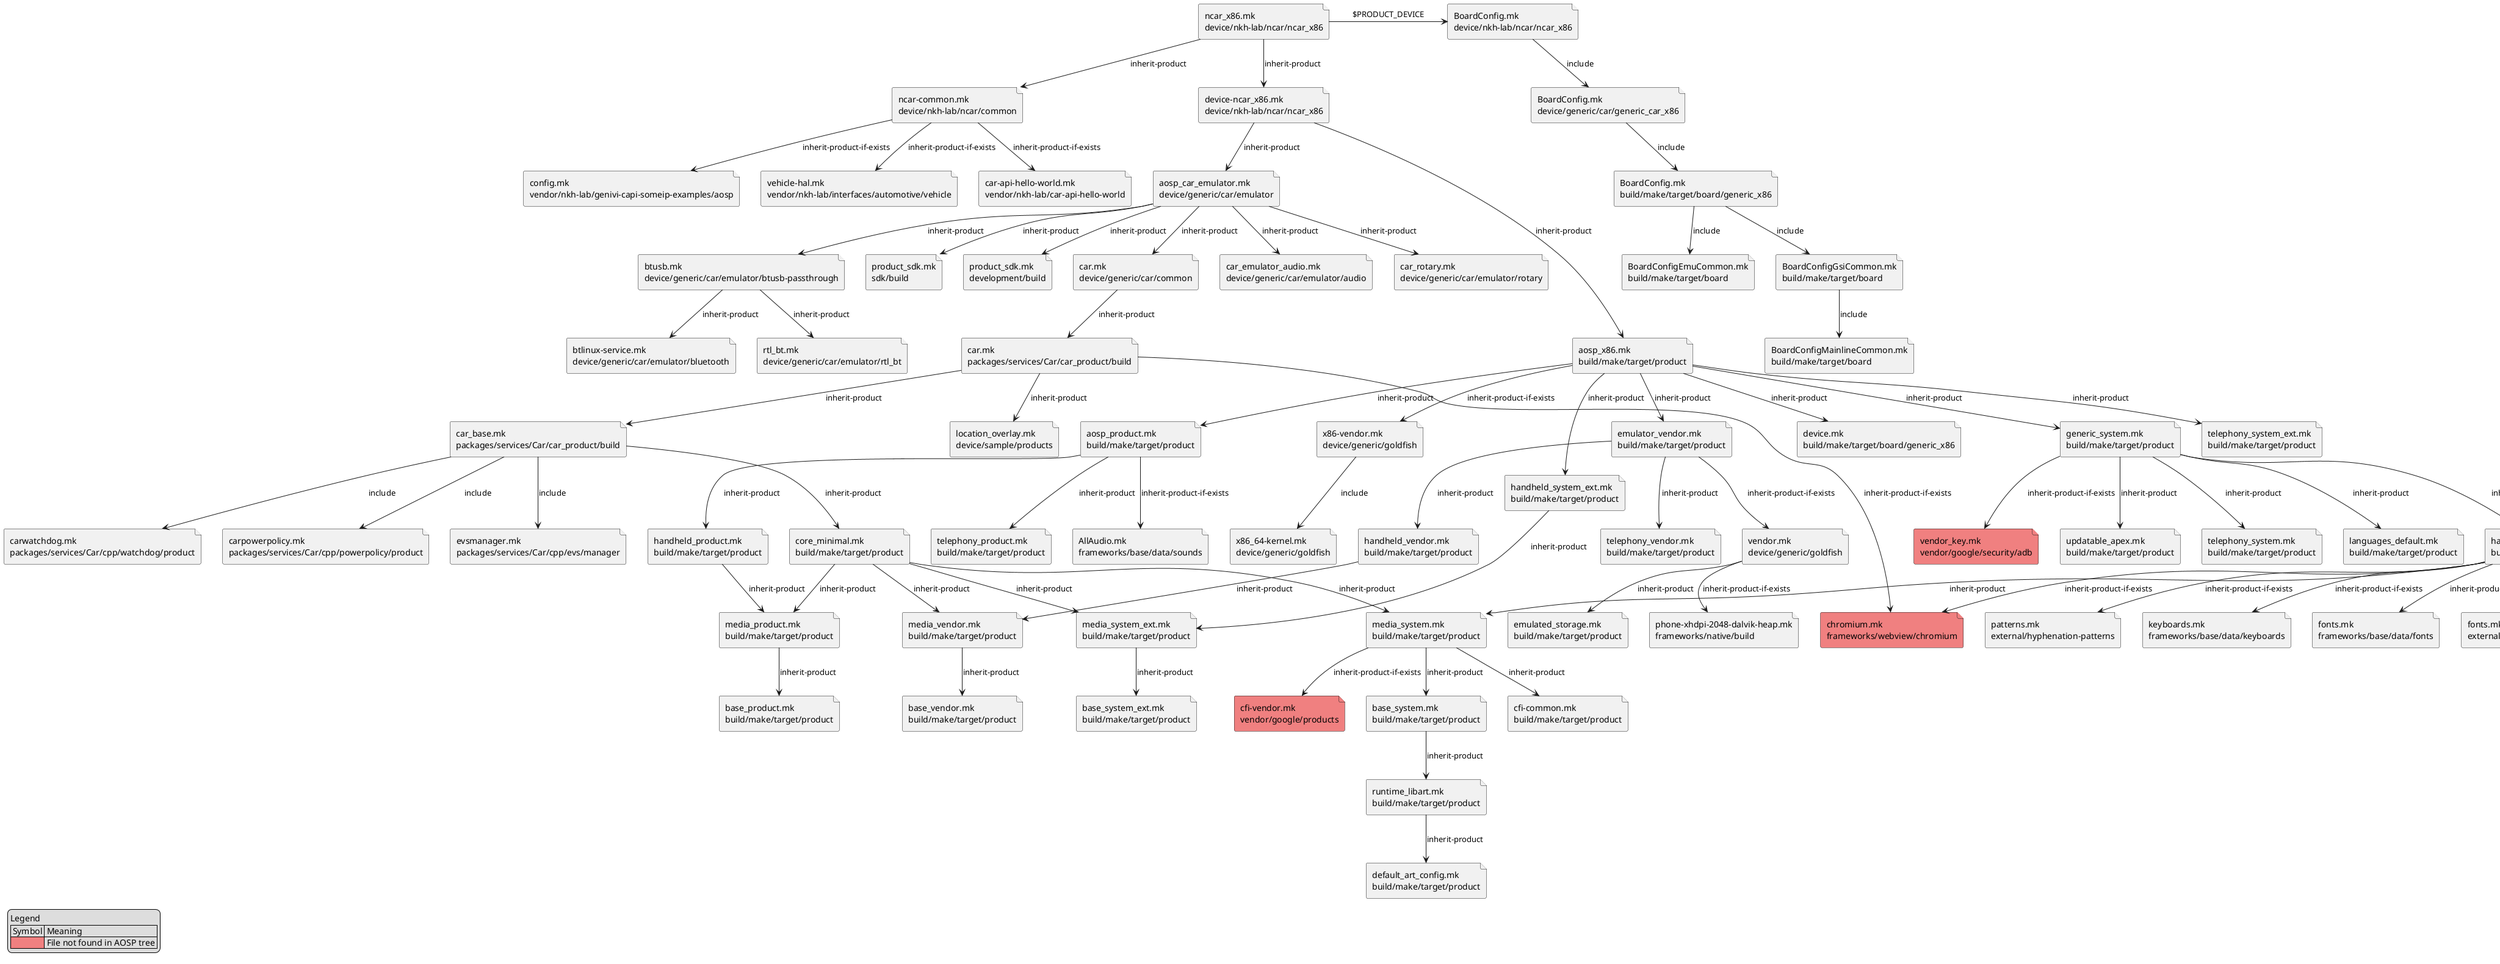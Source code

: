 @startuml

file F0[
    ncar_x86.mk
    device/nkh-lab/ncar/ncar_x86
]
file F1[
    BoardConfig.mk
    device/nkh-lab/ncar/ncar_x86
]
file F2[
    device-ncar_x86.mk
    device/nkh-lab/ncar/ncar_x86
]
file F3[
    ncar-common.mk
    device/nkh-lab/ncar/common
]
file F4[
    BoardConfig.mk
    device/generic/car/generic_car_x86
]
file F5[
    aosp_car_emulator.mk
    device/generic/car/emulator
]
file F6[
    aosp_x86.mk
    build/make/target/product
]
file F7[
    car-api-hello-world.mk
    vendor/nkh-lab/car-api-hello-world
]
file F8[
    config.mk
    vendor/nkh-lab/genivi-capi-someip-examples/aosp
]
file F9[
    vehicle-hal.mk
    vendor/nkh-lab/interfaces/automotive/vehicle
]
file F10[
    BoardConfig.mk
    build/make/target/board/generic_x86
]
file F11[
    car.mk
    device/generic/car/common
]
file F12[
    car_emulator_audio.mk
    device/generic/car/emulator/audio
]
file F13[
    car_rotary.mk
    device/generic/car/emulator/rotary
]
file F14[
    btusb.mk
    device/generic/car/emulator/btusb-passthrough
]
file F15[
    product_sdk.mk
    sdk/build
]
file F16[
    product_sdk.mk
    development/build
]
file F17[
    generic_system.mk
    build/make/target/product
]
file F18[
    handheld_system_ext.mk
    build/make/target/product
]
file F19[
    telephony_system_ext.mk
    build/make/target/product
]
file F20[
    aosp_product.mk
    build/make/target/product
]
file F21[
    x86-vendor.mk
    device/generic/goldfish
]
file F22[
    emulator_vendor.mk
    build/make/target/product
]
file F23[
    device.mk
    build/make/target/board/generic_x86
]
file F24[
    BoardConfigGsiCommon.mk
    build/make/target/board
]
file F25[
    BoardConfigEmuCommon.mk
    build/make/target/board
]
file F26[
    car.mk
    packages/services/Car/car_product/build
]
file F27[
    btlinux-service.mk
    device/generic/car/emulator/bluetooth
]
file F28[
    rtl_bt.mk
    device/generic/car/emulator/rtl_bt
]
file F29[
    handheld_system.mk
    build/make/target/product
]
file F30[
    telephony_system.mk
    build/make/target/product
]
file F31[
    languages_default.mk
    build/make/target/product
]
file F32 #LightCoral[
    vendor_key.mk
    vendor/google/security/adb
]
file F33[
    updatable_apex.mk
    build/make/target/product
]
file F34[
    media_system_ext.mk
    build/make/target/product
]
file F35[
    handheld_product.mk
    build/make/target/product
]
file F36[
    telephony_product.mk
    build/make/target/product
]
file F37[
    AllAudio.mk
    frameworks/base/data/sounds
]
file F38[
    x86_64-kernel.mk
    device/generic/goldfish
]
file F39[
    handheld_vendor.mk
    build/make/target/product
]
file F40[
    telephony_vendor.mk
    build/make/target/product
]
file F41[
    vendor.mk
    device/generic/goldfish
]
file F42[
    BoardConfigMainlineCommon.mk
    build/make/target/board
]
file F43[
    location_overlay.mk
    device/sample/products
]
file F44 #LightCoral[
    chromium.mk
    frameworks/webview/chromium
]
file F45[
    car_base.mk
    packages/services/Car/car_product/build
]
file F46[
    media_system.mk
    build/make/target/product
]
file F47[
    fonts.mk
    frameworks/base/data/fonts
]
file F48[
    fonts.mk
    external/google-fonts/dancing-script
]
file F49[
    fonts.mk
    external/google-fonts/carrois-gothic-sc
]
file F50[
    fonts.mk
    external/google-fonts/coming-soon
]
file F51[
    fonts.mk
    external/google-fonts/cutive-mono
]
file F52[
    fonts.mk
    external/google-fonts/source-sans-pro
]
file F53[
    fonts.mk
    external/noto-fonts
]
file F54[
    fonts.mk
    external/roboto-fonts
]
file F55[
    patterns.mk
    external/hyphenation-patterns
]
file F56[
    keyboards.mk
    frameworks/base/data/keyboards
]
file F57[
    base_system_ext.mk
    build/make/target/product
]
file F58[
    media_product.mk
    build/make/target/product
]
file F59[
    media_vendor.mk
    build/make/target/product
]
file F60[
    phone-xhdpi-2048-dalvik-heap.mk
    frameworks/native/build
]
file F61[
    emulated_storage.mk
    build/make/target/product
]
file F62[
    evsmanager.mk
    packages/services/Car/cpp/evs/manager
]
file F63[
    core_minimal.mk
    build/make/target/product
]
file F64[
    carwatchdog.mk
    packages/services/Car/cpp/watchdog/product
]
file F65[
    carpowerpolicy.mk
    packages/services/Car/cpp/powerpolicy/product
]
file F66[
    base_system.mk
    build/make/target/product
]
file F67[
    cfi-common.mk
    build/make/target/product
]
file F68 #LightCoral[
    cfi-vendor.mk
    vendor/google/products
]
file F69[
    base_product.mk
    build/make/target/product
]
file F70[
    base_vendor.mk
    build/make/target/product
]
file F71[
    runtime_libart.mk
    build/make/target/product
]
file F72[
    default_art_config.mk
    build/make/target/product
]
F0 -right-> F1 : $PRODUCT_DEVICE
F0 -down-> F2 : inherit-product
F0 -down-> F3 : inherit-product
F1 -down-> F4 : include
F2 -down-> F5 : inherit-product
F2 -down-> F6 : inherit-product
F3 -down-> F7 : inherit-product-if-exists
F3 -down-> F8 : inherit-product-if-exists
F3 -down-> F9 : inherit-product-if-exists
F4 -down-> F10 : include
F5 -down-> F11 : inherit-product
F5 -down-> F12 : inherit-product
F5 -down-> F13 : inherit-product
F5 -down-> F14 : inherit-product
F5 -down-> F15 : inherit-product
F5 -down-> F16 : inherit-product
F6 -down-> F17 : inherit-product
F6 -down-> F18 : inherit-product
F6 -down-> F19 : inherit-product
F6 -down-> F20 : inherit-product
F6 -down-> F21 : inherit-product-if-exists
F6 -down-> F22 : inherit-product
F6 -down-> F23 : inherit-product
F10 -down-> F24 : include
F10 -down-> F25 : include
F11 -down-> F26 : inherit-product
F14 -down-> F27 : inherit-product
F14 -down-> F28 : inherit-product
F17 -down-> F29 : inherit-product
F17 -down-> F30 : inherit-product
F17 -down-> F31 : inherit-product
F17 -down-> F32 : inherit-product-if-exists
F17 -down-> F33 : inherit-product
F18 -down-> F34 : inherit-product
F20 -down-> F35 : inherit-product
F20 -down-> F36 : inherit-product
F20 -down-> F37 : inherit-product-if-exists
F21 -down-> F38 : include
F22 -down-> F39 : inherit-product
F22 -down-> F40 : inherit-product
F22 -down-> F41 : inherit-product-if-exists
F24 -down-> F42 : include
F26 -down-> F43 : inherit-product
F26 -down-> F44 : inherit-product-if-exists
F26 -down-> F45 : inherit-product
F29 -down-> F46 : inherit-product
F29 -down-> F47 : inherit-product-if-exists
F29 -down-> F48 : inherit-product-if-exists
F29 -down-> F49 : inherit-product-if-exists
F29 -down-> F50 : inherit-product-if-exists
F29 -down-> F51 : inherit-product-if-exists
F29 -down-> F52 : inherit-product-if-exists
F29 -down-> F53 : inherit-product-if-exists
F29 -down-> F54 : inherit-product-if-exists
F29 -down-> F55 : inherit-product-if-exists
F29 -down-> F56 : inherit-product-if-exists
F29 -down-> F44 : inherit-product-if-exists
F34 -down-> F57 : inherit-product
F35 -down-> F58 : inherit-product
F39 -down-> F59 : inherit-product
F41 -down-> F60 : inherit-product-if-exists
F41 -down-> F61 : inherit-product
F45 -down-> F62 : include
F45 -down-> F63 : inherit-product
F45 -down-> F64 : include
F45 -down-> F65 : include
F46 -down-> F66 : inherit-product
F46 -down-> F67 : inherit-product
F46 -down-> F68 : inherit-product-if-exists
F58 -down-> F69 : inherit-product
F59 -down-> F70 : inherit-product
F63 -down-> F46 : inherit-product
F63 -down-> F34 : inherit-product
F63 -down-> F59 : inherit-product
F63 -down-> F58 : inherit-product
F66 -down-> F71 : inherit-product
F71 -down-> F72 : inherit-product

legend left
    Legend
    | Symbol | Meaning |
    |<#LightCoral>| File not found in AOSP tree |
endlegend

@enduml

